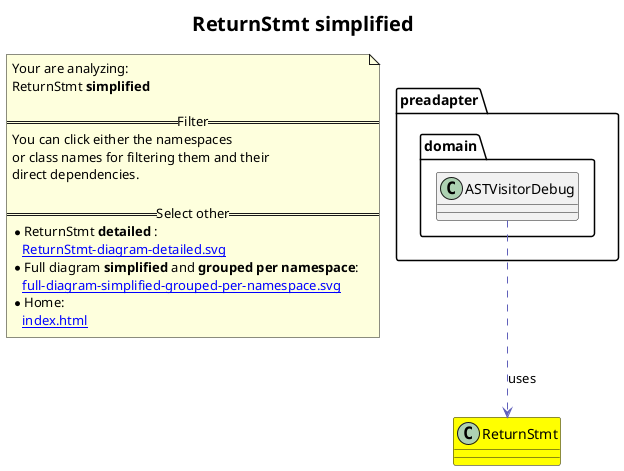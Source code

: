 @startuml
title <size:20>ReturnStmt **simplified** </size>
note "Your are analyzing:\nReturnStmt **simplified** \n\n==Filter==\nYou can click either the namespaces \nor class names for filtering them and their\ndirect dependencies.\n\n==Select other==\n* ReturnStmt **detailed** :\n   [[ReturnStmt-diagram-detailed.svg]]\n* Full diagram **simplified** and **grouped per namespace**:\n   [[full-diagram-simplified-grouped-per-namespace.svg]]\n* Home:\n   [[index.html]]" as FloatingNote
class ReturnStmt [[ReturnStmt-diagram-simplified.svg]] #yellow {
}
  class preadapter.domain.ASTVisitorDebug [[preadapter.domain.ASTVisitorDebug-diagram-simplified.svg]]  {
  }
 ' *************************************** 
 ' *************************************** 
 ' *************************************** 
' Class relations extracted from namespace:
' 
' Class relations extracted from namespace:
' preadapter.domain
preadapter.domain.ASTVisitorDebug .[#6060BB].> ReturnStmt  : uses 
@enduml